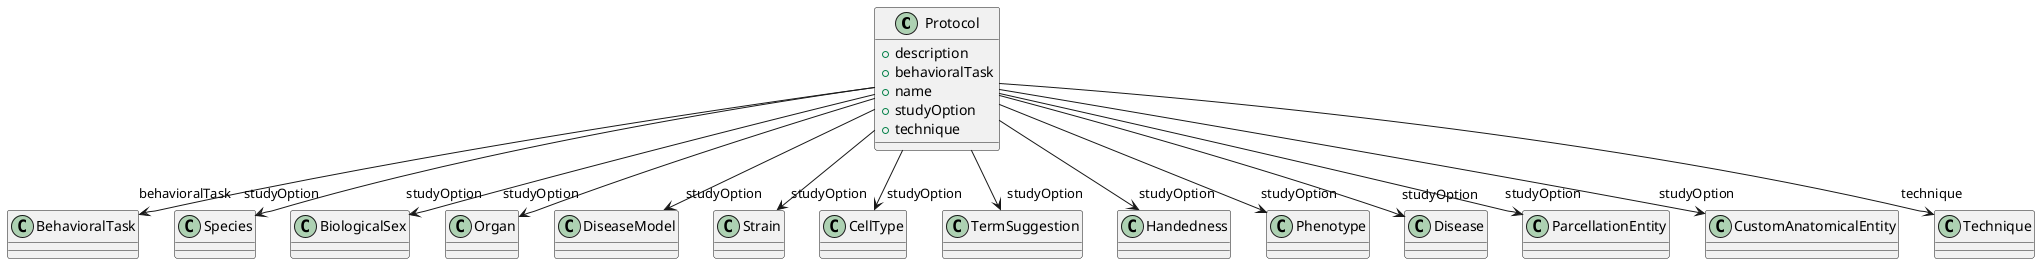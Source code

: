 @startuml
class Protocol {
+description
+behavioralTask
+name
+studyOption
+technique

}
Protocol -d-> "behavioralTask" BehavioralTask
Protocol -d-> "studyOption" Species
Protocol -d-> "studyOption" BiologicalSex
Protocol -d-> "studyOption" Organ
Protocol -d-> "studyOption" DiseaseModel
Protocol -d-> "studyOption" Strain
Protocol -d-> "studyOption" CellType
Protocol -d-> "studyOption" TermSuggestion
Protocol -d-> "studyOption" Handedness
Protocol -d-> "studyOption" Phenotype
Protocol -d-> "studyOption" Disease
Protocol -d-> "studyOption" ParcellationEntity
Protocol -d-> "studyOption" CustomAnatomicalEntity
Protocol -d-> "technique" Technique

@enduml